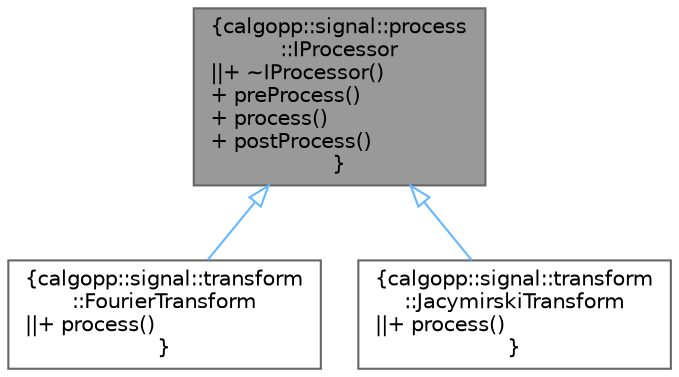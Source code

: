 digraph "calgopp::signal::process::IProcessor"
{
 // LATEX_PDF_SIZE
  bgcolor="transparent";
  edge [fontname=Helvetica,fontsize=10,labelfontname=Helvetica,labelfontsize=10];
  node [fontname=Helvetica,fontsize=10,shape=box,height=0.2,width=0.4];
  Node1 [label="{calgopp::signal::process\l::IProcessor\n||+ ~IProcessor()\l+ preProcess()\l+ process()\l+ postProcess()\l}",height=0.2,width=0.4,color="gray40", fillcolor="grey60", style="filled", fontcolor="black",tooltip=" "];
  Node1 -> Node2 [dir="back",color="steelblue1",style="solid",arrowtail="onormal"];
  Node2 [label="{calgopp::signal::transform\l::FourierTransform\n||+ process()\l}",height=0.2,width=0.4,color="gray40", fillcolor="white", style="filled",URL="$classcalgopp_1_1signal_1_1transform_1_1FourierTransform.html",tooltip=" "];
  Node1 -> Node3 [dir="back",color="steelblue1",style="solid",arrowtail="onormal"];
  Node3 [label="{calgopp::signal::transform\l::JacymirskiTransform\n||+ process()\l}",height=0.2,width=0.4,color="gray40", fillcolor="white", style="filled",URL="$classcalgopp_1_1signal_1_1transform_1_1JacymirskiTransform.html",tooltip=" "];
}
